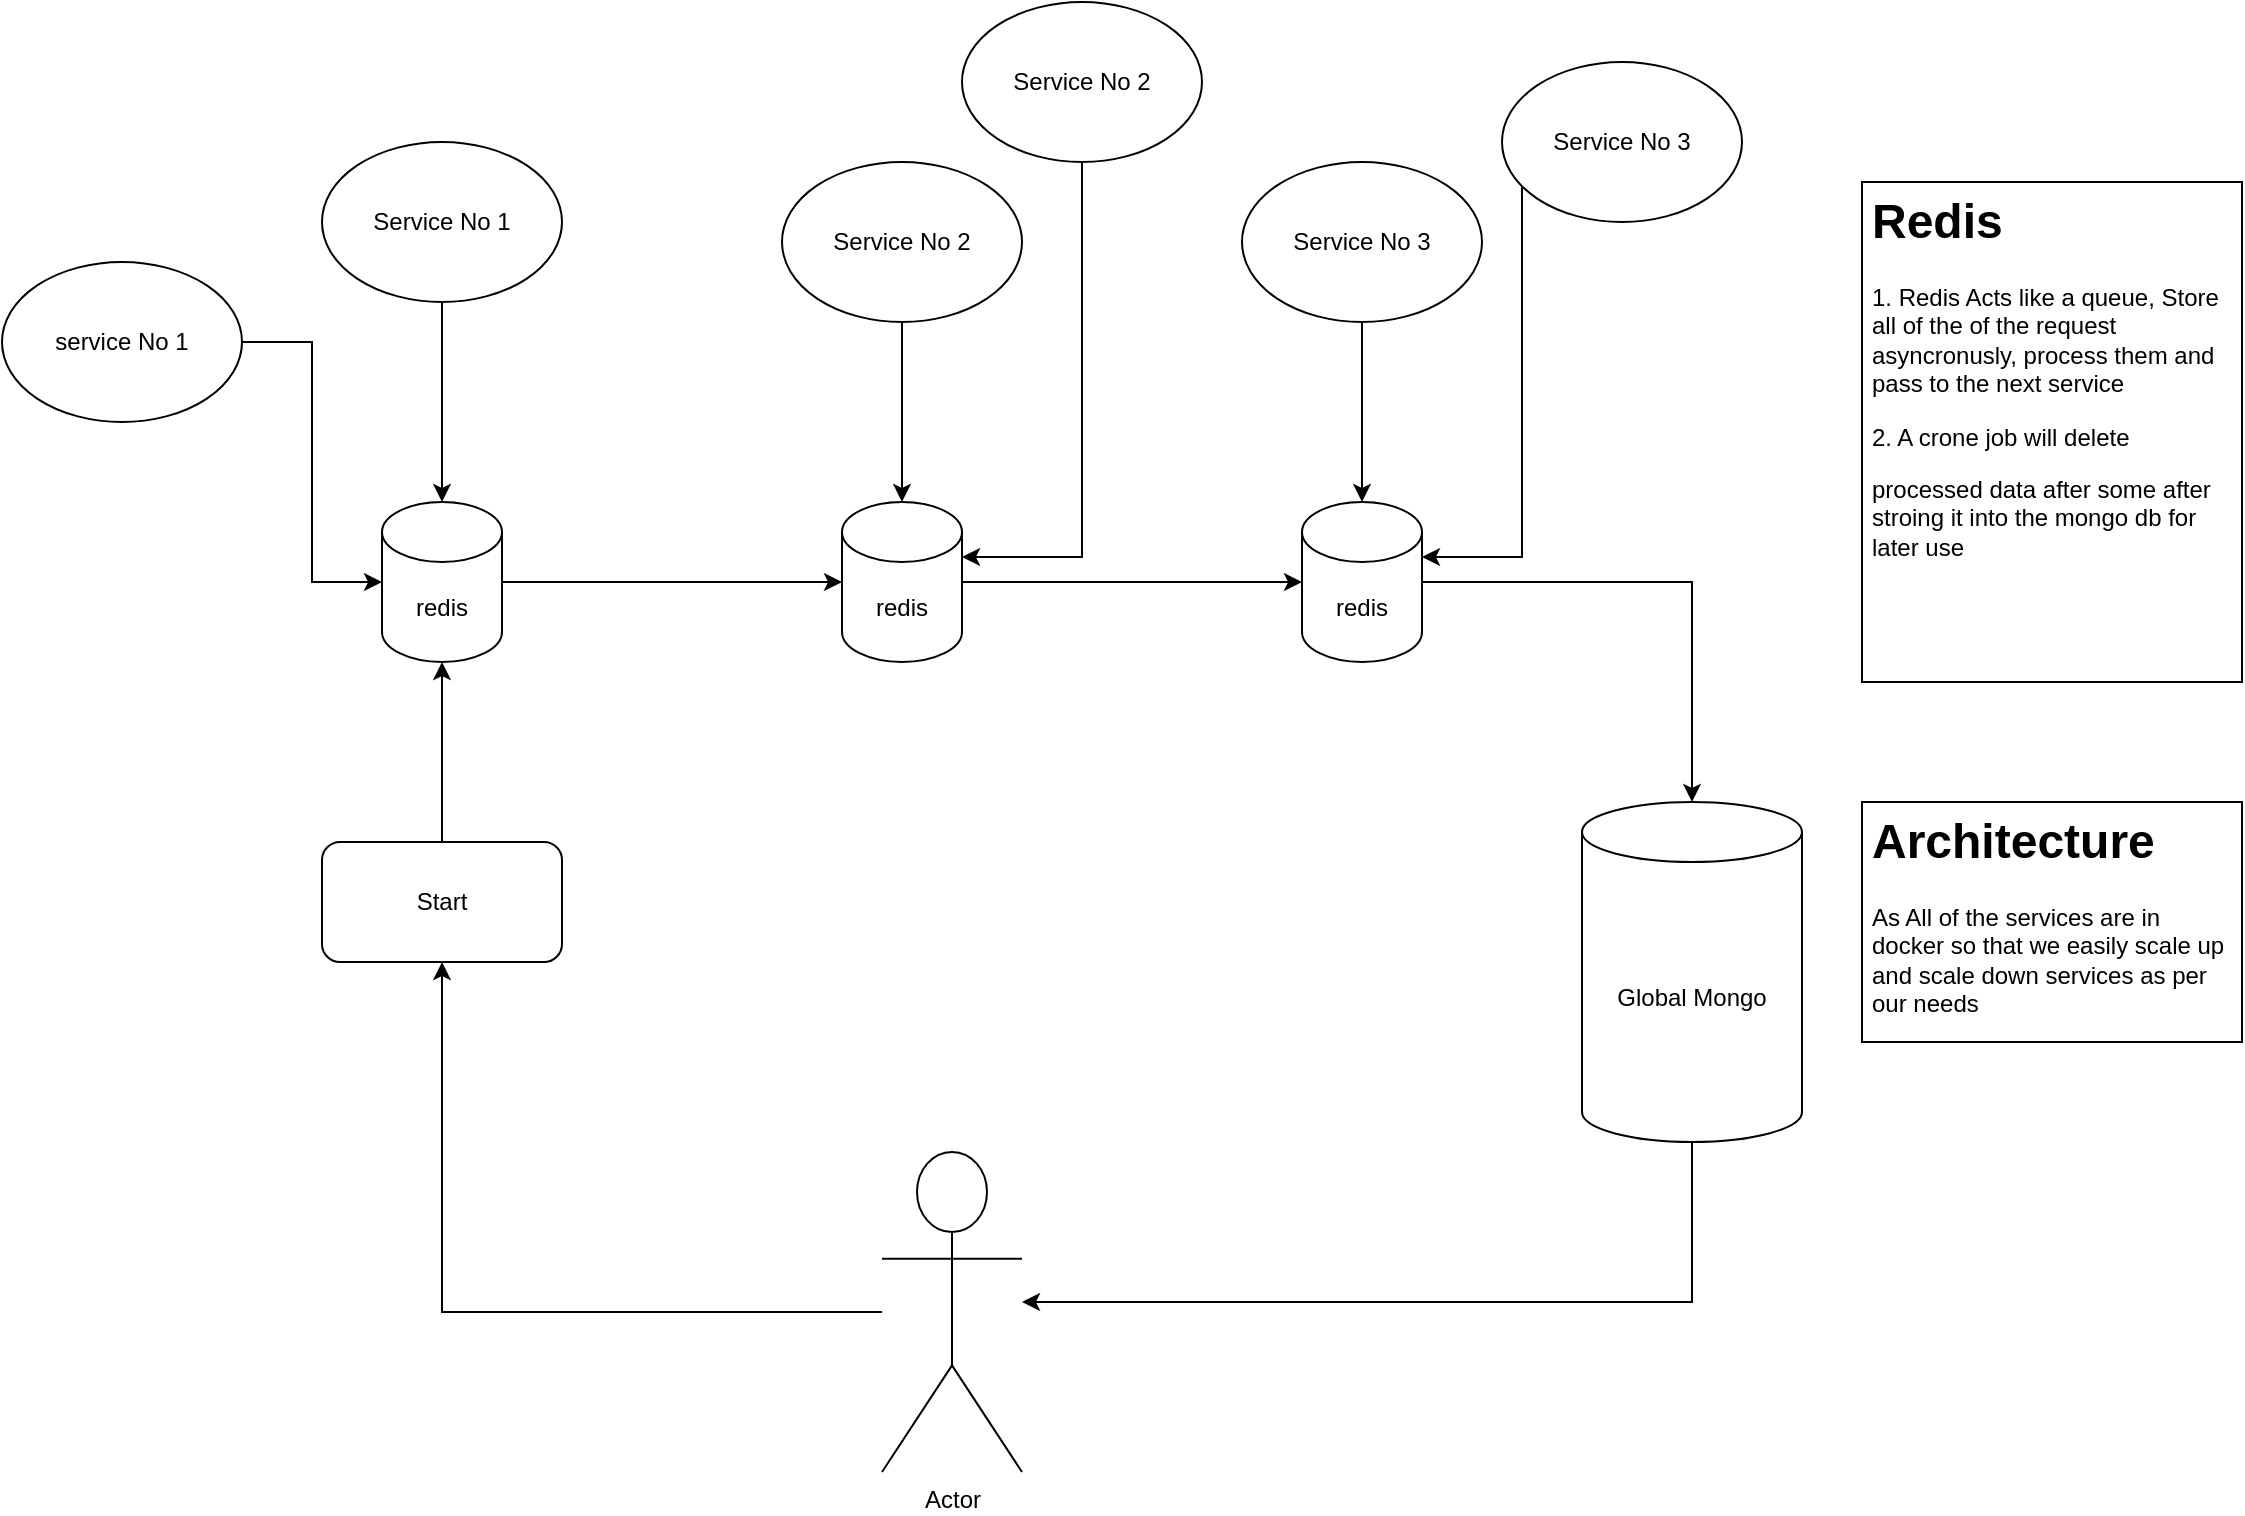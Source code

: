 <mxfile version="16.5.3" type="github">
  <diagram id="vABhgpkjcpLw2Uvn5AqJ" name="Page-1">
    <mxGraphModel dx="1773" dy="589" grid="1" gridSize="10" guides="1" tooltips="1" connect="1" arrows="1" fold="1" page="1" pageScale="1" pageWidth="827" pageHeight="1169" math="0" shadow="0">
      <root>
        <mxCell id="0" />
        <mxCell id="1" parent="0" />
        <mxCell id="nYFXDmkb_H0RL_jhprqa-7" style="edgeStyle=orthogonalEdgeStyle;rounded=0;orthogonalLoop=1;jettySize=auto;html=1;entryX=0.5;entryY=0;entryDx=0;entryDy=0;entryPerimeter=0;" edge="1" parent="1" source="nYFXDmkb_H0RL_jhprqa-1" target="nYFXDmkb_H0RL_jhprqa-4">
          <mxGeometry relative="1" as="geometry" />
        </mxCell>
        <mxCell id="nYFXDmkb_H0RL_jhprqa-1" value="Service No 1" style="ellipse;whiteSpace=wrap;html=1;" vertex="1" parent="1">
          <mxGeometry x="80" y="80" width="120" height="80" as="geometry" />
        </mxCell>
        <mxCell id="nYFXDmkb_H0RL_jhprqa-8" style="edgeStyle=orthogonalEdgeStyle;rounded=0;orthogonalLoop=1;jettySize=auto;html=1;entryX=0.5;entryY=0;entryDx=0;entryDy=0;entryPerimeter=0;" edge="1" parent="1" source="nYFXDmkb_H0RL_jhprqa-2" target="nYFXDmkb_H0RL_jhprqa-5">
          <mxGeometry relative="1" as="geometry" />
        </mxCell>
        <mxCell id="nYFXDmkb_H0RL_jhprqa-2" value="Service No 2" style="ellipse;whiteSpace=wrap;html=1;" vertex="1" parent="1">
          <mxGeometry x="310" y="90" width="120" height="80" as="geometry" />
        </mxCell>
        <mxCell id="nYFXDmkb_H0RL_jhprqa-9" style="edgeStyle=orthogonalEdgeStyle;rounded=0;orthogonalLoop=1;jettySize=auto;html=1;" edge="1" parent="1" source="nYFXDmkb_H0RL_jhprqa-3" target="nYFXDmkb_H0RL_jhprqa-6">
          <mxGeometry relative="1" as="geometry" />
        </mxCell>
        <mxCell id="nYFXDmkb_H0RL_jhprqa-3" value="Service No 3&lt;br&gt;" style="ellipse;whiteSpace=wrap;html=1;" vertex="1" parent="1">
          <mxGeometry x="540" y="90" width="120" height="80" as="geometry" />
        </mxCell>
        <mxCell id="nYFXDmkb_H0RL_jhprqa-18" style="edgeStyle=orthogonalEdgeStyle;rounded=0;orthogonalLoop=1;jettySize=auto;html=1;entryX=0;entryY=0.5;entryDx=0;entryDy=0;entryPerimeter=0;" edge="1" parent="1" source="nYFXDmkb_H0RL_jhprqa-4" target="nYFXDmkb_H0RL_jhprqa-5">
          <mxGeometry relative="1" as="geometry" />
        </mxCell>
        <mxCell id="nYFXDmkb_H0RL_jhprqa-4" value="redis" style="shape=cylinder3;whiteSpace=wrap;html=1;boundedLbl=1;backgroundOutline=1;size=15;" vertex="1" parent="1">
          <mxGeometry x="110" y="260" width="60" height="80" as="geometry" />
        </mxCell>
        <mxCell id="nYFXDmkb_H0RL_jhprqa-19" style="edgeStyle=orthogonalEdgeStyle;rounded=0;orthogonalLoop=1;jettySize=auto;html=1;" edge="1" parent="1" source="nYFXDmkb_H0RL_jhprqa-5" target="nYFXDmkb_H0RL_jhprqa-6">
          <mxGeometry relative="1" as="geometry" />
        </mxCell>
        <mxCell id="nYFXDmkb_H0RL_jhprqa-5" value="redis" style="shape=cylinder3;whiteSpace=wrap;html=1;boundedLbl=1;backgroundOutline=1;size=15;" vertex="1" parent="1">
          <mxGeometry x="340" y="260" width="60" height="80" as="geometry" />
        </mxCell>
        <mxCell id="nYFXDmkb_H0RL_jhprqa-21" style="edgeStyle=orthogonalEdgeStyle;rounded=0;orthogonalLoop=1;jettySize=auto;html=1;" edge="1" parent="1" source="nYFXDmkb_H0RL_jhprqa-6" target="nYFXDmkb_H0RL_jhprqa-20">
          <mxGeometry relative="1" as="geometry" />
        </mxCell>
        <mxCell id="nYFXDmkb_H0RL_jhprqa-6" value="redis" style="shape=cylinder3;whiteSpace=wrap;html=1;boundedLbl=1;backgroundOutline=1;size=15;" vertex="1" parent="1">
          <mxGeometry x="570" y="260" width="60" height="80" as="geometry" />
        </mxCell>
        <mxCell id="nYFXDmkb_H0RL_jhprqa-16" style="edgeStyle=orthogonalEdgeStyle;rounded=0;orthogonalLoop=1;jettySize=auto;html=1;entryX=0.5;entryY=1;entryDx=0;entryDy=0;" edge="1" parent="1" source="nYFXDmkb_H0RL_jhprqa-14" target="nYFXDmkb_H0RL_jhprqa-15">
          <mxGeometry relative="1" as="geometry" />
        </mxCell>
        <mxCell id="nYFXDmkb_H0RL_jhprqa-14" value="Actor" style="shape=umlActor;verticalLabelPosition=bottom;verticalAlign=top;html=1;outlineConnect=0;" vertex="1" parent="1">
          <mxGeometry x="360" y="585" width="70" height="160" as="geometry" />
        </mxCell>
        <mxCell id="nYFXDmkb_H0RL_jhprqa-17" style="edgeStyle=orthogonalEdgeStyle;rounded=0;orthogonalLoop=1;jettySize=auto;html=1;" edge="1" parent="1" source="nYFXDmkb_H0RL_jhprqa-15" target="nYFXDmkb_H0RL_jhprqa-4">
          <mxGeometry relative="1" as="geometry" />
        </mxCell>
        <mxCell id="nYFXDmkb_H0RL_jhprqa-15" value="Start" style="rounded=1;whiteSpace=wrap;html=1;" vertex="1" parent="1">
          <mxGeometry x="80" y="430" width="120" height="60" as="geometry" />
        </mxCell>
        <mxCell id="nYFXDmkb_H0RL_jhprqa-22" style="edgeStyle=orthogonalEdgeStyle;rounded=0;orthogonalLoop=1;jettySize=auto;html=1;" edge="1" parent="1" source="nYFXDmkb_H0RL_jhprqa-20" target="nYFXDmkb_H0RL_jhprqa-14">
          <mxGeometry relative="1" as="geometry">
            <Array as="points">
              <mxPoint x="765" y="660" />
            </Array>
          </mxGeometry>
        </mxCell>
        <mxCell id="nYFXDmkb_H0RL_jhprqa-20" value="Global Mongo" style="shape=cylinder3;whiteSpace=wrap;html=1;boundedLbl=1;backgroundOutline=1;size=15;" vertex="1" parent="1">
          <mxGeometry x="710" y="410" width="110" height="170" as="geometry" />
        </mxCell>
        <mxCell id="nYFXDmkb_H0RL_jhprqa-23" value="&lt;h1&gt;Redis&lt;/h1&gt;&lt;p&gt;1. Redis Acts like a queue, Store all of the of the request asyncronusly, process them and pass to the next service&lt;/p&gt;&lt;p&gt;2. A crone job will delete&lt;/p&gt;processed&amp;nbsp;&lt;span&gt;data after some after stroing it into the mongo db for later use&lt;/span&gt;&lt;br&gt;&lt;p&gt;&lt;br&gt;&lt;/p&gt;" style="text;html=1;strokeColor=default;fillColor=default;spacing=5;spacingTop=-20;whiteSpace=wrap;overflow=hidden;rounded=0;" vertex="1" parent="1">
          <mxGeometry x="850" y="100" width="190" height="250" as="geometry" />
        </mxCell>
        <mxCell id="nYFXDmkb_H0RL_jhprqa-25" style="edgeStyle=orthogonalEdgeStyle;rounded=0;orthogonalLoop=1;jettySize=auto;html=1;entryX=0;entryY=0.5;entryDx=0;entryDy=0;entryPerimeter=0;" edge="1" parent="1" source="nYFXDmkb_H0RL_jhprqa-24" target="nYFXDmkb_H0RL_jhprqa-4">
          <mxGeometry relative="1" as="geometry" />
        </mxCell>
        <mxCell id="nYFXDmkb_H0RL_jhprqa-24" value="service No 1" style="ellipse;whiteSpace=wrap;html=1;strokeColor=default;fillColor=default;" vertex="1" parent="1">
          <mxGeometry x="-80" y="140" width="120" height="80" as="geometry" />
        </mxCell>
        <mxCell id="nYFXDmkb_H0RL_jhprqa-27" style="edgeStyle=orthogonalEdgeStyle;rounded=0;orthogonalLoop=1;jettySize=auto;html=1;entryX=1;entryY=0;entryDx=0;entryDy=27.5;entryPerimeter=0;" edge="1" parent="1" source="nYFXDmkb_H0RL_jhprqa-26" target="nYFXDmkb_H0RL_jhprqa-5">
          <mxGeometry relative="1" as="geometry" />
        </mxCell>
        <mxCell id="nYFXDmkb_H0RL_jhprqa-26" value="Service No 2" style="ellipse;whiteSpace=wrap;html=1;" vertex="1" parent="1">
          <mxGeometry x="400" y="10" width="120" height="80" as="geometry" />
        </mxCell>
        <mxCell id="nYFXDmkb_H0RL_jhprqa-29" style="edgeStyle=orthogonalEdgeStyle;rounded=0;orthogonalLoop=1;jettySize=auto;html=1;entryX=1;entryY=0;entryDx=0;entryDy=27.5;entryPerimeter=0;" edge="1" parent="1" source="nYFXDmkb_H0RL_jhprqa-28" target="nYFXDmkb_H0RL_jhprqa-6">
          <mxGeometry relative="1" as="geometry">
            <Array as="points">
              <mxPoint x="680" y="288" />
            </Array>
          </mxGeometry>
        </mxCell>
        <mxCell id="nYFXDmkb_H0RL_jhprqa-28" value="Service No 3&lt;br&gt;" style="ellipse;whiteSpace=wrap;html=1;" vertex="1" parent="1">
          <mxGeometry x="670" y="40" width="120" height="80" as="geometry" />
        </mxCell>
        <mxCell id="nYFXDmkb_H0RL_jhprqa-30" value="&lt;h1&gt;Architecture&amp;nbsp;&lt;/h1&gt;&lt;p&gt;As All of the services are in docker so that we easily scale up and scale down services as per our needs&lt;/p&gt;" style="text;html=1;strokeColor=default;fillColor=default;spacing=5;spacingTop=-20;whiteSpace=wrap;overflow=hidden;rounded=0;" vertex="1" parent="1">
          <mxGeometry x="850" y="410" width="190" height="120" as="geometry" />
        </mxCell>
      </root>
    </mxGraphModel>
  </diagram>
</mxfile>
